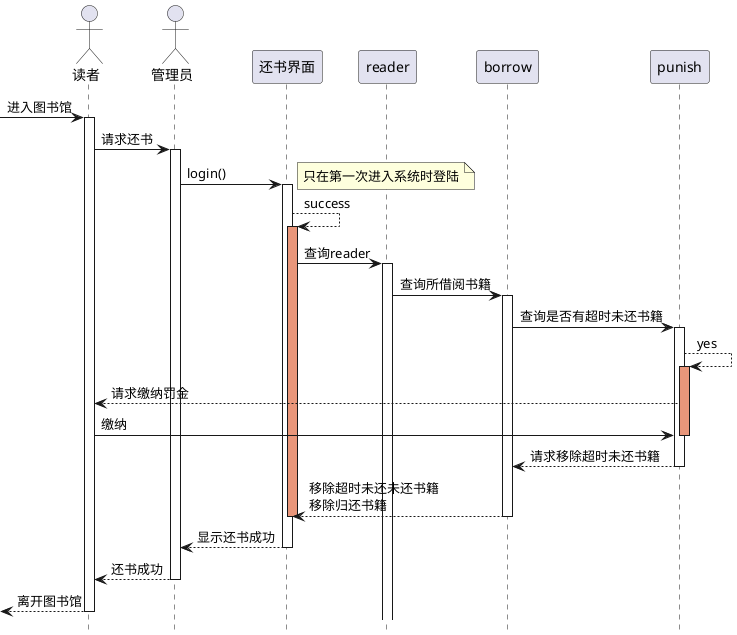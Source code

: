 @startuml
hide footbox
actor 读者
actor 管理员
participant 还书界面
participant reader
participant borrow
participant punish
[->读者:进入图书馆
activate 读者
读者->管理员:请求还书
activate 管理员
管理员->还书界面:login()
note right:只在第一次进入系统时登陆
activate 还书界面
还书界面-->还书界面:success
activate 还书界面 #DarkSalmon
还书界面->reader:查询reader
activate reader
reader->borrow:查询所借阅书籍
activate borrow
borrow->punish:查询是否有超时未还书籍
activate punish
punish-->punish:yes
activate punish #DarkSalmon
punish-->读者:请求缴纳罚金
读者->punish:缴纳
deactivate punish
punish-->borrow:请求移除超时未还书籍
deactivate punish
borrow-->还书界面:移除超时未还未还书籍\n移除归还书籍
deactivate borrow
deactivate 还书界面
还书界面-->管理员:显示还书成功
deactivate 还书界面
管理员-->读者:还书成功
deactivate 管理员
[<--读者:离开图书馆
deactivate 读者
@enduml
